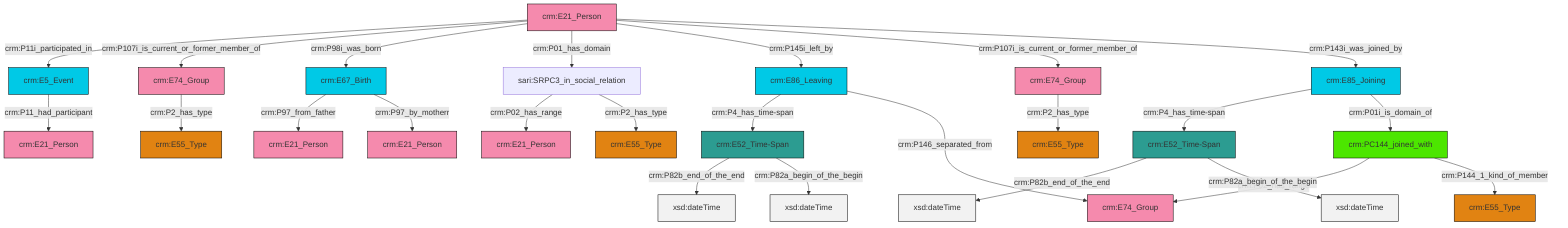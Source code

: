 graph TD
classDef Literal fill:#f2f2f2,stroke:#000000;
classDef CRM_Entity fill:#FFFFFF,stroke:#000000;
classDef Temporal_Entity fill:#00C9E6, stroke:#000000;
classDef Type fill:#E18312, stroke:#000000;
classDef Time-Span fill:#2C9C91, stroke:#000000;
classDef Appellation fill:#FFEB7F, stroke:#000000;
classDef Place fill:#008836, stroke:#000000;
classDef Persistent_Item fill:#B266B2, stroke:#000000;
classDef Conceptual_Object fill:#FFD700, stroke:#000000;
classDef Physical_Thing fill:#D2B48C, stroke:#000000;
classDef Actor fill:#f58aad, stroke:#000000;
classDef PC_Classes fill:#4ce600, stroke:#000000;
classDef Multi fill:#cccccc,stroke:#000000;

0["crm:E21_Person"]:::Actor -->|crm:P11i_participated_in| 1["crm:E5_Event"]:::Temporal_Entity
0["crm:E21_Person"]:::Actor -->|crm:P107i_is_current_or_former_member_of| 4["crm:E74_Group"]:::Actor
5["crm:E52_Time-Span"]:::Time-Span -->|crm:P82b_end_of_the_end| 6[xsd:dateTime]:::Literal
0["crm:E21_Person"]:::Actor -->|crm:P98i_was_born| 9["crm:E67_Birth"]:::Temporal_Entity
17["crm:PC144_joined_with"]:::PC_Classes -->|crm:P02_has_range| 18["crm:E74_Group"]:::Actor
15["crm:E85_Joining"]:::Temporal_Entity -->|crm:P4_has_time-span| 2["crm:E52_Time-Span"]:::Time-Span
15["crm:E85_Joining"]:::Temporal_Entity -->|crm:P01i_is_domain_of| 17["crm:PC144_joined_with"]:::PC_Classes
9["crm:E67_Birth"]:::Temporal_Entity -->|crm:P97_from_father| 21["crm:E21_Person"]:::Actor
7["crm:E86_Leaving"]:::Temporal_Entity -->|crm:P4_has_time-span| 5["crm:E52_Time-Span"]:::Time-Span
4["crm:E74_Group"]:::Actor -->|crm:P2_has_type| 25["crm:E55_Type"]:::Type
9["crm:E67_Birth"]:::Temporal_Entity -->|crm:P97_by_motherr| 27["crm:E21_Person"]:::Actor
1["crm:E5_Event"]:::Temporal_Entity -->|crm:P11_had_participant| 29["crm:E21_Person"]:::Actor
5["crm:E52_Time-Span"]:::Time-Span -->|crm:P82a_begin_of_the_begin| 30[xsd:dateTime]:::Literal
0["crm:E21_Person"]:::Actor -->|crm:P01_has_domain| 13["sari:SRPC3_in_social_relation"]:::Default
0["crm:E21_Person"]:::Actor -->|crm:P145i_left_by| 7["crm:E86_Leaving"]:::Temporal_Entity
7["crm:E86_Leaving"]:::Temporal_Entity -->|crm:P146_separated_from| 18["crm:E74_Group"]:::Actor
2["crm:E52_Time-Span"]:::Time-Span -->|crm:P82b_end_of_the_end| 34[xsd:dateTime]:::Literal
36["crm:E74_Group"]:::Actor -->|crm:P2_has_type| 11["crm:E55_Type"]:::Type
0["crm:E21_Person"]:::Actor -->|crm:P107i_is_current_or_former_member_of| 36["crm:E74_Group"]:::Actor
0["crm:E21_Person"]:::Actor -->|crm:P143i_was_joined_by| 15["crm:E85_Joining"]:::Temporal_Entity
17["crm:PC144_joined_with"]:::PC_Classes -->|crm:P144_1_kind_of_member| 19["crm:E55_Type"]:::Type
13["sari:SRPC3_in_social_relation"]:::Default -->|crm:P02_has_range| 23["crm:E21_Person"]:::Actor
13["sari:SRPC3_in_social_relation"]:::Default -->|crm:P2_has_type| 37["crm:E55_Type"]:::Type
2["crm:E52_Time-Span"]:::Time-Span -->|crm:P82a_begin_of_the_begin| 45[xsd:dateTime]:::Literal